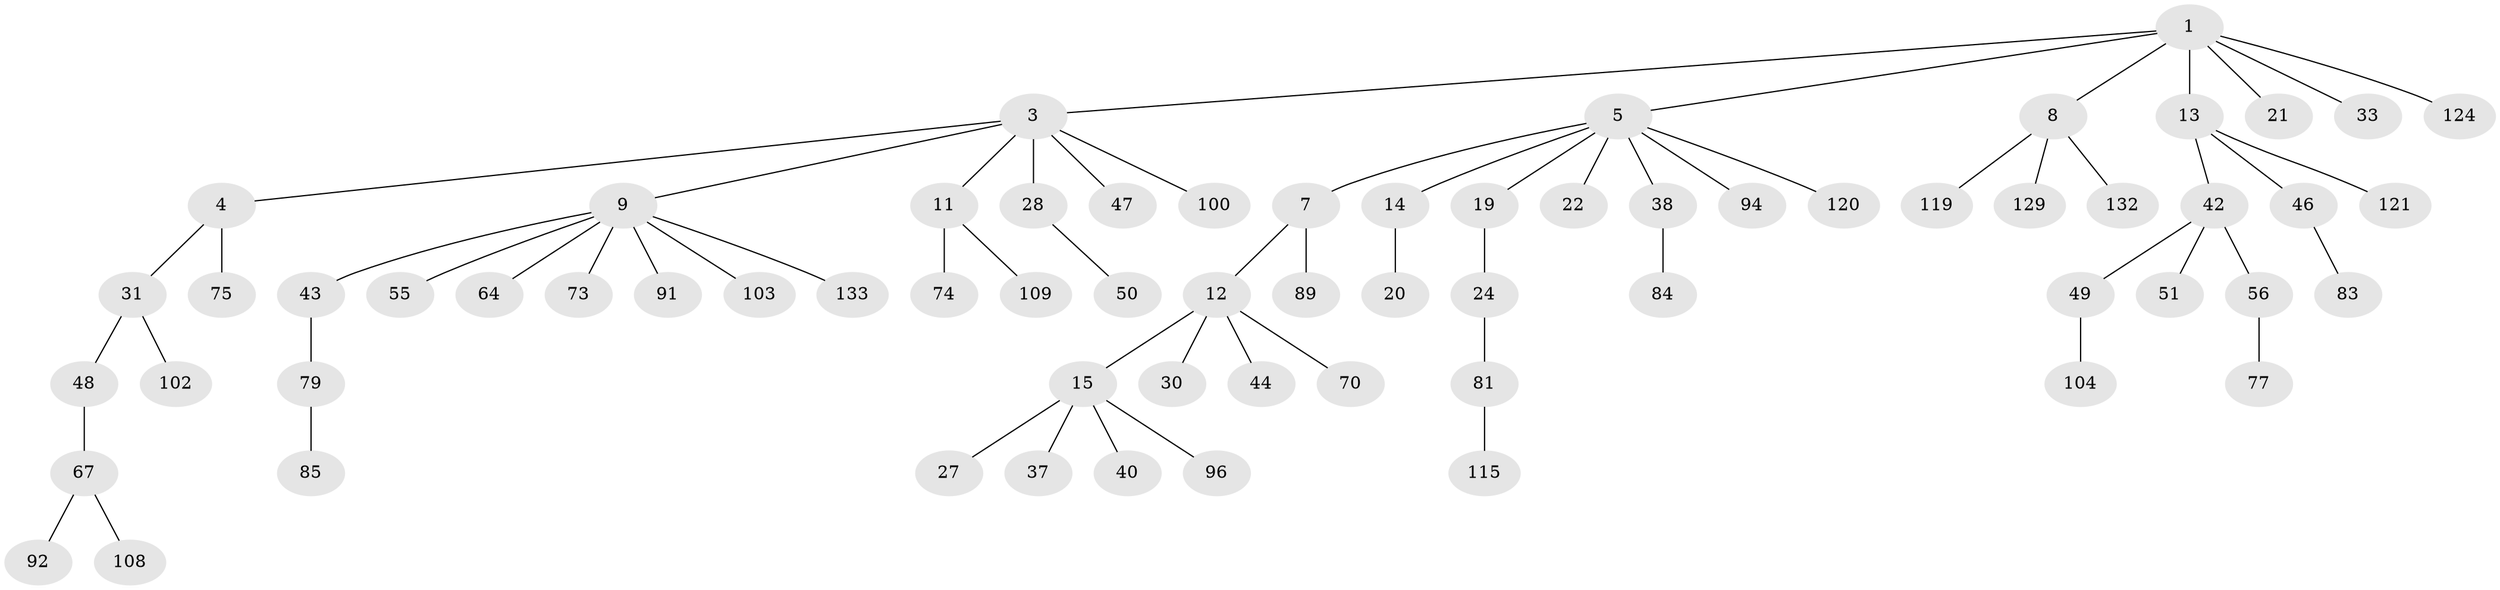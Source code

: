 // original degree distribution, {5: 0.04477611940298507, 7: 0.007462686567164179, 3: 0.12686567164179105, 4: 0.07462686567164178, 8: 0.007462686567164179, 1: 0.5074626865671642, 2: 0.23134328358208955}
// Generated by graph-tools (version 1.1) at 2025/15/03/09/25 04:15:37]
// undirected, 67 vertices, 66 edges
graph export_dot {
graph [start="1"]
  node [color=gray90,style=filled];
  1 [super="+2+10"];
  3;
  4;
  5 [super="+6"];
  7 [super="+18"];
  8;
  9;
  11;
  12 [super="+16"];
  13;
  14 [super="+65+17"];
  15;
  19 [super="+23+59"];
  20 [super="+116"];
  21 [super="+72+39"];
  22 [super="+60"];
  24 [super="+32+57+58+68"];
  27 [super="+105"];
  28 [super="+35"];
  30 [super="+95+69"];
  31 [super="+36"];
  33;
  37 [super="+90+63"];
  38 [super="+76+66+80"];
  40;
  42 [super="+45"];
  43 [super="+78"];
  44 [super="+93+128"];
  46;
  47;
  48 [super="+130"];
  49;
  50;
  51 [super="+54+98+118"];
  55 [super="+88"];
  56 [super="+61+99"];
  64 [super="+117"];
  67 [super="+71"];
  70;
  73;
  74 [super="+86"];
  75;
  77;
  79 [super="+82"];
  81;
  83;
  84 [super="+87"];
  85;
  89;
  91;
  92;
  94 [super="+111"];
  96;
  100;
  102 [super="+107"];
  103;
  104;
  108;
  109;
  115;
  119;
  120;
  121;
  124;
  129;
  132;
  133;
  1 -- 3;
  1 -- 5;
  1 -- 33;
  1 -- 21;
  1 -- 8;
  1 -- 124;
  1 -- 13;
  3 -- 4;
  3 -- 9;
  3 -- 11;
  3 -- 28;
  3 -- 47;
  3 -- 100;
  4 -- 31;
  4 -- 75;
  5 -- 14;
  5 -- 22;
  5 -- 94;
  5 -- 19;
  5 -- 38;
  5 -- 7;
  5 -- 120;
  7 -- 12;
  7 -- 89;
  8 -- 119;
  8 -- 129;
  8 -- 132;
  9 -- 43;
  9 -- 55;
  9 -- 64;
  9 -- 73;
  9 -- 91;
  9 -- 103;
  9 -- 133;
  11 -- 74;
  11 -- 109;
  12 -- 15;
  12 -- 70;
  12 -- 44;
  12 -- 30;
  13 -- 42;
  13 -- 46;
  13 -- 121;
  14 -- 20;
  15 -- 27;
  15 -- 37;
  15 -- 40;
  15 -- 96;
  19 -- 24;
  24 -- 81;
  28 -- 50;
  31 -- 48;
  31 -- 102;
  38 -- 84;
  42 -- 51;
  42 -- 56;
  42 -- 49;
  43 -- 79;
  46 -- 83;
  48 -- 67;
  49 -- 104;
  56 -- 77;
  67 -- 108;
  67 -- 92;
  79 -- 85;
  81 -- 115;
}
